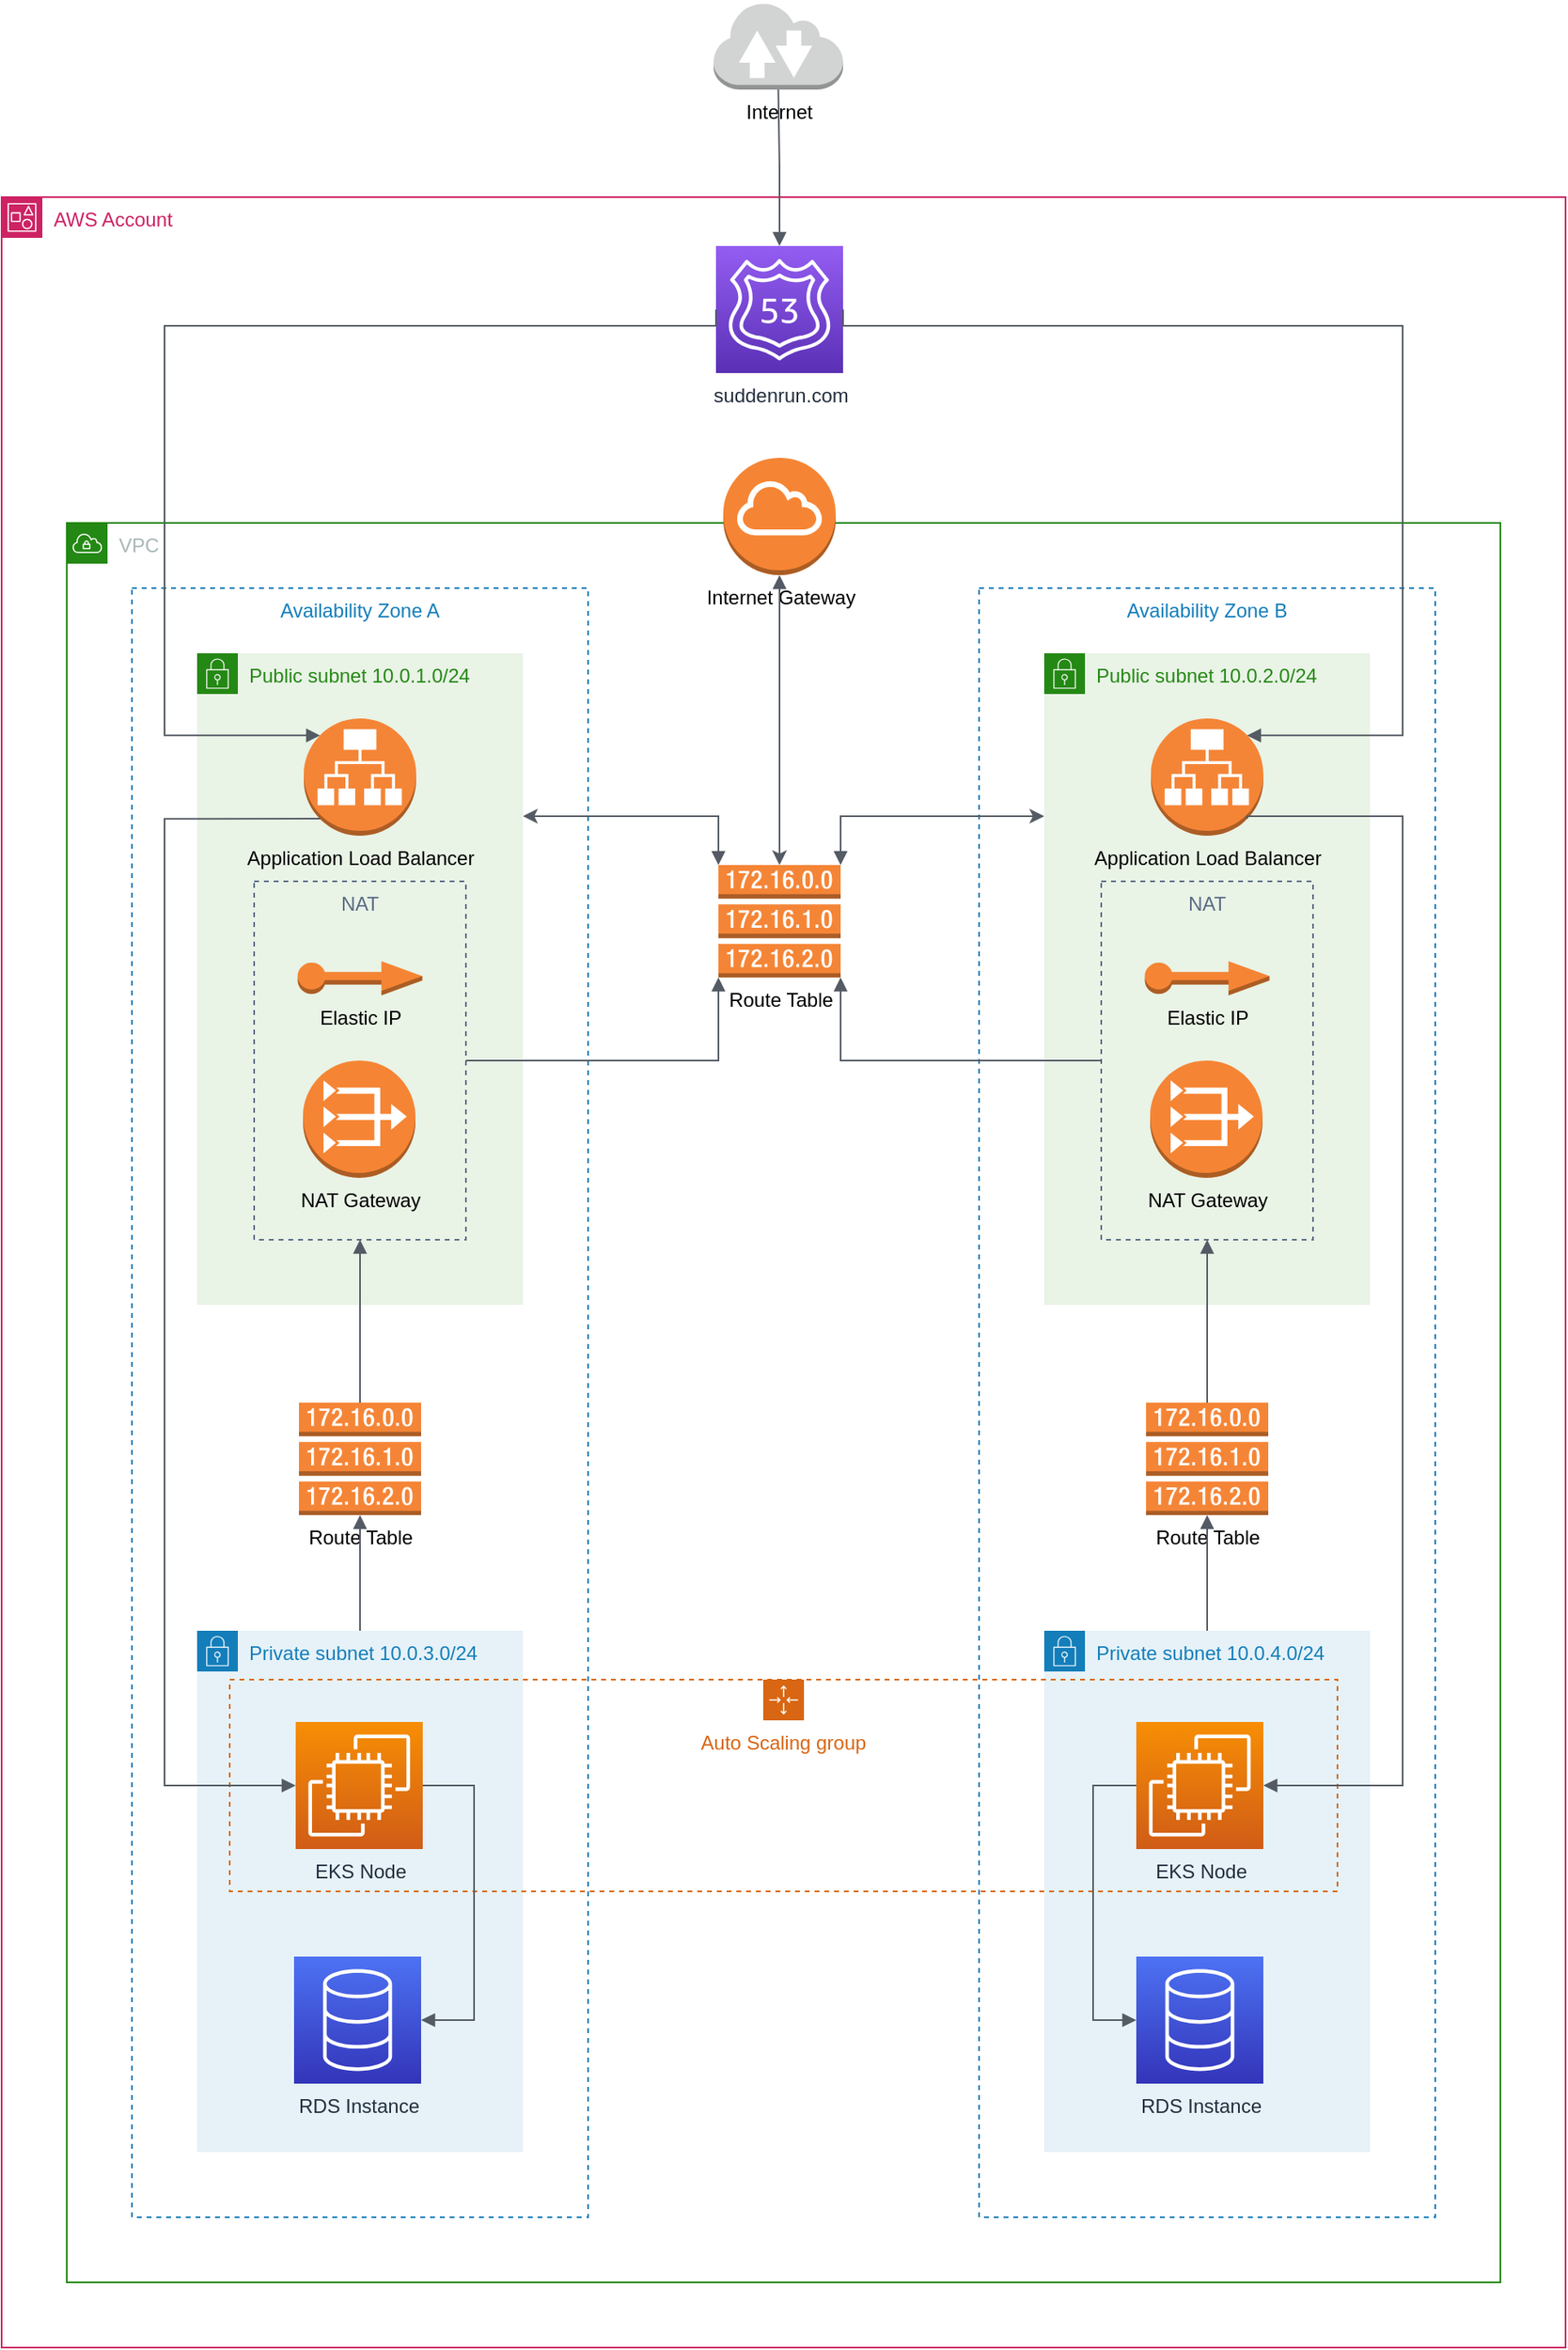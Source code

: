 <mxfile version="21.3.7" type="device">
  <diagram id="-kqwh4GKOn4jv9lQ_Zk4" name="Page-1">
    <mxGraphModel dx="1242" dy="732" grid="1" gridSize="10" guides="1" tooltips="1" connect="1" arrows="1" fold="1" page="1" pageScale="1" pageWidth="850" pageHeight="1100" math="0" shadow="0">
      <root>
        <mxCell id="0" />
        <mxCell id="1" parent="0" />
        <mxCell id="TJU9OI3MKv8Ru31Nff7n-1" value="Public subnet 10.0.1.0/24" style="points=[[0,0],[0.25,0],[0.5,0],[0.75,0],[1,0],[1,0.25],[1,0.5],[1,0.75],[1,1],[0.75,1],[0.5,1],[0.25,1],[0,1],[0,0.75],[0,0.5],[0,0.25]];outlineConnect=0;gradientColor=none;html=1;whiteSpace=wrap;fontSize=12;fontStyle=0;container=1;pointerEvents=0;collapsible=0;recursiveResize=0;shape=mxgraph.aws4.group;grIcon=mxgraph.aws4.group_security_group;grStroke=0;strokeColor=#248814;fillColor=#E9F3E6;verticalAlign=top;align=left;spacingLeft=30;fontColor=#248814;dashed=0;" parent="1" vertex="1">
          <mxGeometry x="160" y="440" width="200" height="400" as="geometry" />
        </mxCell>
        <mxCell id="TJU9OI3MKv8Ru31Nff7n-28" value="NAT" style="fillColor=none;strokeColor=#5A6C86;dashed=1;verticalAlign=top;fontStyle=0;fontColor=#5A6C86;whiteSpace=wrap;html=1;" parent="TJU9OI3MKv8Ru31Nff7n-1" vertex="1">
          <mxGeometry x="35" y="140" width="130" height="220" as="geometry" />
        </mxCell>
        <mxCell id="TJU9OI3MKv8Ru31Nff7n-9" value="Elastic IP" style="outlineConnect=0;dashed=0;verticalLabelPosition=bottom;verticalAlign=top;align=center;html=1;shape=mxgraph.aws3.elastic_ip;fillColor=#F58534;gradientColor=none;" parent="TJU9OI3MKv8Ru31Nff7n-1" vertex="1">
          <mxGeometry x="61.75" y="189" width="76.5" height="21" as="geometry" />
        </mxCell>
        <mxCell id="TJU9OI3MKv8Ru31Nff7n-2" value="NAT Gateway" style="outlineConnect=0;dashed=0;verticalLabelPosition=bottom;verticalAlign=top;align=center;html=1;shape=mxgraph.aws3.vpc_nat_gateway;fillColor=#F58534;gradientColor=none;" parent="TJU9OI3MKv8Ru31Nff7n-1" vertex="1">
          <mxGeometry x="65" y="250" width="69" height="72" as="geometry" />
        </mxCell>
        <mxCell id="TJU9OI3MKv8Ru31Nff7n-26" value="Availability Zone A" style="fillColor=none;strokeColor=#147EBA;dashed=1;verticalAlign=top;fontStyle=0;fontColor=#147EBA;whiteSpace=wrap;html=1;" parent="1" vertex="1">
          <mxGeometry x="120" y="400" width="280" height="1000" as="geometry" />
        </mxCell>
        <mxCell id="TJU9OI3MKv8Ru31Nff7n-27" value="Availability Zone B" style="fillColor=none;strokeColor=#147EBA;dashed=1;verticalAlign=top;fontStyle=0;fontColor=#147EBA;whiteSpace=wrap;html=1;" parent="1" vertex="1">
          <mxGeometry x="640" y="400" width="280" height="1000" as="geometry" />
        </mxCell>
        <mxCell id="TJU9OI3MKv8Ru31Nff7n-31" value="Public subnet 10.0.2.0/24" style="points=[[0,0],[0.25,0],[0.5,0],[0.75,0],[1,0],[1,0.25],[1,0.5],[1,0.75],[1,1],[0.75,1],[0.5,1],[0.25,1],[0,1],[0,0.75],[0,0.5],[0,0.25]];outlineConnect=0;gradientColor=none;html=1;whiteSpace=wrap;fontSize=12;fontStyle=0;container=1;pointerEvents=0;collapsible=0;recursiveResize=0;shape=mxgraph.aws4.group;grIcon=mxgraph.aws4.group_security_group;grStroke=0;strokeColor=#248814;fillColor=#E9F3E6;verticalAlign=top;align=left;spacingLeft=30;fontColor=#248814;dashed=0;" parent="1" vertex="1">
          <mxGeometry x="680" y="440" width="200" height="400" as="geometry" />
        </mxCell>
        <mxCell id="TJU9OI3MKv8Ru31Nff7n-32" value="Application Load Balancer" style="outlineConnect=0;dashed=0;verticalLabelPosition=bottom;verticalAlign=top;align=center;html=1;shape=mxgraph.aws3.application_load_balancer;fillColor=#F58536;gradientColor=none;" parent="TJU9OI3MKv8Ru31Nff7n-31" vertex="1">
          <mxGeometry x="65.5" y="40" width="69" height="72" as="geometry" />
        </mxCell>
        <mxCell id="TJU9OI3MKv8Ru31Nff7n-33" value="NAT" style="fillColor=none;strokeColor=#5A6C86;dashed=1;verticalAlign=top;fontStyle=0;fontColor=#5A6C86;whiteSpace=wrap;html=1;" parent="TJU9OI3MKv8Ru31Nff7n-31" vertex="1">
          <mxGeometry x="35" y="140" width="130" height="220" as="geometry" />
        </mxCell>
        <mxCell id="TJU9OI3MKv8Ru31Nff7n-34" value="Elastic IP" style="outlineConnect=0;dashed=0;verticalLabelPosition=bottom;verticalAlign=top;align=center;html=1;shape=mxgraph.aws3.elastic_ip;fillColor=#F58534;gradientColor=none;" parent="TJU9OI3MKv8Ru31Nff7n-31" vertex="1">
          <mxGeometry x="61.75" y="189" width="76.5" height="21" as="geometry" />
        </mxCell>
        <mxCell id="TJU9OI3MKv8Ru31Nff7n-35" value="NAT Gateway" style="outlineConnect=0;dashed=0;verticalLabelPosition=bottom;verticalAlign=top;align=center;html=1;shape=mxgraph.aws3.vpc_nat_gateway;fillColor=#F58534;gradientColor=none;" parent="TJU9OI3MKv8Ru31Nff7n-31" vertex="1">
          <mxGeometry x="65" y="250" width="69" height="72" as="geometry" />
        </mxCell>
        <mxCell id="TJU9OI3MKv8Ru31Nff7n-22" value="Private subnet 10.0.4.0/24" style="points=[[0,0],[0.25,0],[0.5,0],[0.75,0],[1,0],[1,0.25],[1,0.5],[1,0.75],[1,1],[0.75,1],[0.5,1],[0.25,1],[0,1],[0,0.75],[0,0.5],[0,0.25]];outlineConnect=0;gradientColor=none;html=1;whiteSpace=wrap;fontSize=12;fontStyle=0;container=1;pointerEvents=0;collapsible=0;recursiveResize=0;shape=mxgraph.aws4.group;grIcon=mxgraph.aws4.group_security_group;grStroke=0;strokeColor=#147EBA;fillColor=#E6F2F8;verticalAlign=top;align=left;spacingLeft=30;fontColor=#147EBA;dashed=0;" parent="1" vertex="1">
          <mxGeometry x="680" y="1040" width="200" height="320" as="geometry" />
        </mxCell>
        <mxCell id="TJU9OI3MKv8Ru31Nff7n-24" value="RDS Instance" style="sketch=0;points=[[0,0,0],[0.25,0,0],[0.5,0,0],[0.75,0,0],[1,0,0],[0,1,0],[0.25,1,0],[0.5,1,0],[0.75,1,0],[1,1,0],[0,0.25,0],[0,0.5,0],[0,0.75,0],[1,0.25,0],[1,0.5,0],[1,0.75,0]];outlineConnect=0;fontColor=#232F3E;gradientColor=#4D72F3;gradientDirection=north;fillColor=#3334B9;strokeColor=#ffffff;dashed=0;verticalLabelPosition=bottom;verticalAlign=top;align=center;html=1;fontSize=12;fontStyle=0;aspect=fixed;shape=mxgraph.aws4.resourceIcon;resIcon=mxgraph.aws4.database;" parent="TJU9OI3MKv8Ru31Nff7n-22" vertex="1">
          <mxGeometry x="56.5" y="200" width="78" height="78" as="geometry" />
        </mxCell>
        <mxCell id="TJU9OI3MKv8Ru31Nff7n-7" value="Private subnet 10.0.3.0/24" style="points=[[0,0],[0.25,0],[0.5,0],[0.75,0],[1,0],[1,0.25],[1,0.5],[1,0.75],[1,1],[0.75,1],[0.5,1],[0.25,1],[0,1],[0,0.75],[0,0.5],[0,0.25]];outlineConnect=0;gradientColor=none;html=1;whiteSpace=wrap;fontSize=12;fontStyle=0;container=1;pointerEvents=0;collapsible=0;recursiveResize=0;shape=mxgraph.aws4.group;grIcon=mxgraph.aws4.group_security_group;grStroke=0;strokeColor=#147EBA;fillColor=#E6F2F8;verticalAlign=top;align=left;spacingLeft=30;fontColor=#147EBA;dashed=0;" parent="1" vertex="1">
          <mxGeometry x="160" y="1040" width="200" height="320" as="geometry" />
        </mxCell>
        <mxCell id="TJU9OI3MKv8Ru31Nff7n-17" value="RDS Instance" style="sketch=0;points=[[0,0,0],[0.25,0,0],[0.5,0,0],[0.75,0,0],[1,0,0],[0,1,0],[0.25,1,0],[0.5,1,0],[0.75,1,0],[1,1,0],[0,0.25,0],[0,0.5,0],[0,0.75,0],[1,0.25,0],[1,0.5,0],[1,0.75,0]];outlineConnect=0;fontColor=#232F3E;gradientColor=#4D72F3;gradientDirection=north;fillColor=#3334B9;strokeColor=#ffffff;dashed=0;verticalLabelPosition=bottom;verticalAlign=top;align=center;html=1;fontSize=12;fontStyle=0;aspect=fixed;shape=mxgraph.aws4.resourceIcon;resIcon=mxgraph.aws4.database;" parent="TJU9OI3MKv8Ru31Nff7n-7" vertex="1">
          <mxGeometry x="59.5" y="200" width="78" height="78" as="geometry" />
        </mxCell>
        <mxCell id="TJU9OI3MKv8Ru31Nff7n-12" value="Auto Scaling group" style="points=[[0,0],[0.25,0],[0.5,0],[0.75,0],[1,0],[1,0.25],[1,0.5],[1,0.75],[1,1],[0.75,1],[0.5,1],[0.25,1],[0,1],[0,0.75],[0,0.5],[0,0.25]];outlineConnect=0;gradientColor=none;html=1;whiteSpace=wrap;fontSize=12;fontStyle=0;container=1;pointerEvents=0;collapsible=0;recursiveResize=0;shape=mxgraph.aws4.groupCenter;grIcon=mxgraph.aws4.group_auto_scaling_group;grStroke=1;strokeColor=#D86613;fillColor=none;verticalAlign=top;align=center;fontColor=#D86613;dashed=1;spacingTop=25;" parent="1" vertex="1">
          <mxGeometry x="180" y="1070" width="680" height="130" as="geometry" />
        </mxCell>
        <mxCell id="TJU9OI3MKv8Ru31Nff7n-8" value="EKS Node" style="sketch=0;points=[[0,0,0],[0.25,0,0],[0.5,0,0],[0.75,0,0],[1,0,0],[0,1,0],[0.25,1,0],[0.5,1,0],[0.75,1,0],[1,1,0],[0,0.25,0],[0,0.5,0],[0,0.75,0],[1,0.25,0],[1,0.5,0],[1,0.75,0]];outlineConnect=0;fontColor=#232F3E;gradientColor=#F78E04;gradientDirection=north;fillColor=#D05C17;strokeColor=#ffffff;dashed=0;verticalLabelPosition=bottom;verticalAlign=top;align=center;html=1;fontSize=12;fontStyle=0;aspect=fixed;shape=mxgraph.aws4.resourceIcon;resIcon=mxgraph.aws4.ec2;" parent="TJU9OI3MKv8Ru31Nff7n-12" vertex="1">
          <mxGeometry x="40.5" y="26" width="78" height="78" as="geometry" />
        </mxCell>
        <mxCell id="TJU9OI3MKv8Ru31Nff7n-23" value="EKS Node" style="sketch=0;points=[[0,0,0],[0.25,0,0],[0.5,0,0],[0.75,0,0],[1,0,0],[0,1,0],[0.25,1,0],[0.5,1,0],[0.75,1,0],[1,1,0],[0,0.25,0],[0,0.5,0],[0,0.75,0],[1,0.25,0],[1,0.5,0],[1,0.75,0]];outlineConnect=0;fontColor=#232F3E;gradientColor=#F78E04;gradientDirection=north;fillColor=#D05C17;strokeColor=#ffffff;dashed=0;verticalLabelPosition=bottom;verticalAlign=top;align=center;html=1;fontSize=12;fontStyle=0;aspect=fixed;shape=mxgraph.aws4.resourceIcon;resIcon=mxgraph.aws4.ec2;" parent="TJU9OI3MKv8Ru31Nff7n-12" vertex="1">
          <mxGeometry x="556.5" y="26" width="78" height="78" as="geometry" />
        </mxCell>
        <mxCell id="TJU9OI3MKv8Ru31Nff7n-15" value="Route Table" style="outlineConnect=0;dashed=0;verticalLabelPosition=bottom;verticalAlign=top;align=center;html=1;shape=mxgraph.aws3.route_table;fillColor=#F58536;gradientColor=none;" parent="1" vertex="1">
          <mxGeometry x="222.5" y="900" width="75" height="69" as="geometry" />
        </mxCell>
        <mxCell id="TJU9OI3MKv8Ru31Nff7n-25" value="Route Table" style="outlineConnect=0;dashed=0;verticalLabelPosition=bottom;verticalAlign=top;align=center;html=1;shape=mxgraph.aws3.route_table;fillColor=#F58536;gradientColor=none;" parent="1" vertex="1">
          <mxGeometry x="742.5" y="900" width="75" height="69" as="geometry" />
        </mxCell>
        <mxCell id="TJU9OI3MKv8Ru31Nff7n-40" value="" style="edgeStyle=orthogonalEdgeStyle;html=1;endArrow=none;elbow=vertical;startArrow=block;startFill=1;strokeColor=#545B64;rounded=0;entryX=1;entryY=0.5;entryDx=0;entryDy=0;entryPerimeter=0;exitX=1;exitY=0.5;exitDx=0;exitDy=0;exitPerimeter=0;" parent="1" source="TJU9OI3MKv8Ru31Nff7n-17" target="TJU9OI3MKv8Ru31Nff7n-8" edge="1">
          <mxGeometry width="100" relative="1" as="geometry">
            <mxPoint x="440" y="1050" as="sourcePoint" />
            <mxPoint x="540" y="1050" as="targetPoint" />
            <Array as="points">
              <mxPoint x="330" y="1279" />
              <mxPoint x="330" y="1135" />
            </Array>
          </mxGeometry>
        </mxCell>
        <mxCell id="TJU9OI3MKv8Ru31Nff7n-41" value="" style="edgeStyle=orthogonalEdgeStyle;html=1;endArrow=none;elbow=vertical;startArrow=block;startFill=1;strokeColor=#545B64;rounded=0;entryX=0;entryY=0.5;entryDx=0;entryDy=0;entryPerimeter=0;exitX=0;exitY=0.5;exitDx=0;exitDy=0;exitPerimeter=0;" parent="1" source="TJU9OI3MKv8Ru31Nff7n-24" target="TJU9OI3MKv8Ru31Nff7n-23" edge="1">
          <mxGeometry width="100" relative="1" as="geometry">
            <mxPoint x="730" y="1279" as="sourcePoint" />
            <mxPoint x="620" y="1050" as="targetPoint" />
            <Array as="points">
              <mxPoint x="710" y="1279" />
              <mxPoint x="710" y="1135" />
            </Array>
          </mxGeometry>
        </mxCell>
        <mxCell id="TJU9OI3MKv8Ru31Nff7n-42" value="" style="edgeStyle=orthogonalEdgeStyle;html=1;endArrow=none;elbow=vertical;startArrow=block;startFill=1;strokeColor=#545B64;rounded=0;entryX=0.5;entryY=0;entryDx=0;entryDy=0;" parent="1" source="TJU9OI3MKv8Ru31Nff7n-15" target="TJU9OI3MKv8Ru31Nff7n-7" edge="1">
          <mxGeometry width="100" relative="1" as="geometry">
            <mxPoint x="440" y="1070" as="sourcePoint" />
            <mxPoint x="540" y="1070" as="targetPoint" />
          </mxGeometry>
        </mxCell>
        <mxCell id="TJU9OI3MKv8Ru31Nff7n-43" value="" style="edgeStyle=orthogonalEdgeStyle;html=1;endArrow=none;elbow=vertical;startArrow=block;startFill=1;strokeColor=#545B64;rounded=0;entryX=0.5;entryY=0;entryDx=0;entryDy=0;exitX=0.5;exitY=1;exitDx=0;exitDy=0;exitPerimeter=0;" parent="1" source="TJU9OI3MKv8Ru31Nff7n-25" target="TJU9OI3MKv8Ru31Nff7n-22" edge="1">
          <mxGeometry width="100" relative="1" as="geometry">
            <mxPoint x="520" y="1070" as="sourcePoint" />
            <mxPoint x="620" y="1070" as="targetPoint" />
          </mxGeometry>
        </mxCell>
        <mxCell id="TJU9OI3MKv8Ru31Nff7n-44" value="" style="edgeStyle=orthogonalEdgeStyle;html=1;endArrow=none;elbow=vertical;startArrow=block;startFill=1;strokeColor=#545B64;rounded=0;exitX=0.5;exitY=1;exitDx=0;exitDy=0;entryX=0.5;entryY=0;entryDx=0;entryDy=0;entryPerimeter=0;" parent="1" source="TJU9OI3MKv8Ru31Nff7n-28" target="TJU9OI3MKv8Ru31Nff7n-15" edge="1">
          <mxGeometry width="100" relative="1" as="geometry">
            <mxPoint x="430" y="930" as="sourcePoint" />
            <mxPoint x="530" y="930" as="targetPoint" />
          </mxGeometry>
        </mxCell>
        <mxCell id="TJU9OI3MKv8Ru31Nff7n-45" value="" style="edgeStyle=orthogonalEdgeStyle;html=1;endArrow=none;elbow=vertical;startArrow=block;startFill=1;strokeColor=#545B64;rounded=0;exitX=0.5;exitY=1;exitDx=0;exitDy=0;entryX=0.5;entryY=0;entryDx=0;entryDy=0;entryPerimeter=0;" parent="1" source="TJU9OI3MKv8Ru31Nff7n-33" target="TJU9OI3MKv8Ru31Nff7n-25" edge="1">
          <mxGeometry width="100" relative="1" as="geometry">
            <mxPoint x="510" y="930" as="sourcePoint" />
            <mxPoint x="610" y="930" as="targetPoint" />
          </mxGeometry>
        </mxCell>
        <mxCell id="TJU9OI3MKv8Ru31Nff7n-46" value="" style="edgeStyle=orthogonalEdgeStyle;html=1;endArrow=block;elbow=vertical;startArrow=none;endFill=1;strokeColor=#545B64;rounded=0;exitX=1;exitY=0.5;exitDx=0;exitDy=0;entryX=0;entryY=1;entryDx=0;entryDy=0;entryPerimeter=0;" parent="1" source="TJU9OI3MKv8Ru31Nff7n-28" target="TJU9OI3MKv8Ru31Nff7n-18" edge="1">
          <mxGeometry width="100" relative="1" as="geometry">
            <mxPoint x="430" y="740" as="sourcePoint" />
            <mxPoint x="530" y="740" as="targetPoint" />
          </mxGeometry>
        </mxCell>
        <mxCell id="TJU9OI3MKv8Ru31Nff7n-47" value="" style="edgeStyle=orthogonalEdgeStyle;html=1;endArrow=none;elbow=vertical;startArrow=block;startFill=1;strokeColor=#545B64;rounded=0;entryX=0;entryY=0.5;entryDx=0;entryDy=0;exitX=1;exitY=1;exitDx=0;exitDy=0;exitPerimeter=0;" parent="1" source="TJU9OI3MKv8Ru31Nff7n-18" target="TJU9OI3MKv8Ru31Nff7n-33" edge="1">
          <mxGeometry width="100" relative="1" as="geometry">
            <mxPoint x="450" y="710" as="sourcePoint" />
            <mxPoint x="550" y="710" as="targetPoint" />
          </mxGeometry>
        </mxCell>
        <mxCell id="TJU9OI3MKv8Ru31Nff7n-49" value="VPC" style="points=[[0,0],[0.25,0],[0.5,0],[0.75,0],[1,0],[1,0.25],[1,0.5],[1,0.75],[1,1],[0.75,1],[0.5,1],[0.25,1],[0,1],[0,0.75],[0,0.5],[0,0.25]];outlineConnect=0;gradientColor=none;html=1;whiteSpace=wrap;fontSize=12;fontStyle=0;container=1;pointerEvents=0;collapsible=0;recursiveResize=0;shape=mxgraph.aws4.group;grIcon=mxgraph.aws4.group_vpc;strokeColor=#248814;fillColor=none;verticalAlign=top;align=left;spacingLeft=30;fontColor=#AAB7B8;dashed=0;" parent="1" vertex="1">
          <mxGeometry x="80" y="360" width="880" height="1080" as="geometry" />
        </mxCell>
        <mxCell id="TJU9OI3MKv8Ru31Nff7n-50" value="Internet Gateway" style="outlineConnect=0;dashed=0;verticalLabelPosition=bottom;verticalAlign=top;align=center;html=1;shape=mxgraph.aws3.internet_gateway;fillColor=#F58534;gradientColor=none;" parent="TJU9OI3MKv8Ru31Nff7n-49" vertex="1">
          <mxGeometry x="403" y="-40" width="69" height="72" as="geometry" />
        </mxCell>
        <mxCell id="TJU9OI3MKv8Ru31Nff7n-18" value="Route Table" style="outlineConnect=0;dashed=0;verticalLabelPosition=bottom;verticalAlign=top;align=center;html=1;shape=mxgraph.aws3.route_table;fillColor=#F58536;gradientColor=none;" parent="TJU9OI3MKv8Ru31Nff7n-49" vertex="1">
          <mxGeometry x="400" y="210" width="75" height="69" as="geometry" />
        </mxCell>
        <mxCell id="TJU9OI3MKv8Ru31Nff7n-52" value="" style="edgeStyle=orthogonalEdgeStyle;html=1;endArrow=classic;elbow=vertical;startArrow=block;startFill=1;strokeColor=#545B64;rounded=0;exitX=0.5;exitY=1;exitDx=0;exitDy=0;exitPerimeter=0;entryX=0.5;entryY=0;entryDx=0;entryDy=0;entryPerimeter=0;endFill=1;" parent="TJU9OI3MKv8Ru31Nff7n-49" source="TJU9OI3MKv8Ru31Nff7n-50" target="TJU9OI3MKv8Ru31Nff7n-18" edge="1">
          <mxGeometry width="100" relative="1" as="geometry">
            <mxPoint x="340" y="220" as="sourcePoint" />
            <mxPoint x="440" y="220" as="targetPoint" />
          </mxGeometry>
        </mxCell>
        <mxCell id="TJU9OI3MKv8Ru31Nff7n-6" value="Application Load Balancer" style="outlineConnect=0;dashed=0;verticalLabelPosition=bottom;verticalAlign=top;align=center;html=1;shape=mxgraph.aws3.application_load_balancer;fillColor=#F58536;gradientColor=none;" parent="TJU9OI3MKv8Ru31Nff7n-49" vertex="1">
          <mxGeometry x="145.5" y="120" width="69" height="72" as="geometry" />
        </mxCell>
        <mxCell id="TJU9OI3MKv8Ru31Nff7n-51" value="Internet" style="outlineConnect=0;dashed=0;verticalLabelPosition=bottom;verticalAlign=top;align=center;html=1;shape=mxgraph.aws3.internet_2;fillColor=#D2D3D3;gradientColor=none;" parent="1" vertex="1">
          <mxGeometry x="477" y="40" width="79.5" height="54" as="geometry" />
        </mxCell>
        <mxCell id="TJU9OI3MKv8Ru31Nff7n-53" value="AWS Account" style="points=[[0,0],[0.25,0],[0.5,0],[0.75,0],[1,0],[1,0.25],[1,0.5],[1,0.75],[1,1],[0.75,1],[0.5,1],[0.25,1],[0,1],[0,0.75],[0,0.5],[0,0.25]];outlineConnect=0;gradientColor=none;html=1;whiteSpace=wrap;fontSize=12;fontStyle=0;container=1;pointerEvents=0;collapsible=0;recursiveResize=0;shape=mxgraph.aws4.group;grIcon=mxgraph.aws4.group_account;strokeColor=#CD2264;fillColor=none;verticalAlign=top;align=left;spacingLeft=30;fontColor=#CD2264;dashed=0;" parent="1" vertex="1">
          <mxGeometry x="40" y="160" width="960" height="1320" as="geometry" />
        </mxCell>
        <mxCell id="TJU9OI3MKv8Ru31Nff7n-54" value="suddenrun.com" style="sketch=0;points=[[0,0,0],[0.25,0,0],[0.5,0,0],[0.75,0,0],[1,0,0],[0,1,0],[0.25,1,0],[0.5,1,0],[0.75,1,0],[1,1,0],[0,0.25,0],[0,0.5,0],[0,0.75,0],[1,0.25,0],[1,0.5,0],[1,0.75,0]];outlineConnect=0;fontColor=#232F3E;gradientColor=#945DF2;gradientDirection=north;fillColor=#5A30B5;strokeColor=#ffffff;dashed=0;verticalLabelPosition=bottom;verticalAlign=top;align=center;html=1;fontSize=12;fontStyle=0;aspect=fixed;shape=mxgraph.aws4.resourceIcon;resIcon=mxgraph.aws4.route_53;" parent="TJU9OI3MKv8Ru31Nff7n-53" vertex="1">
          <mxGeometry x="438.5" y="30" width="78" height="78" as="geometry" />
        </mxCell>
        <mxCell id="TJU9OI3MKv8Ru31Nff7n-55" value="" style="edgeStyle=orthogonalEdgeStyle;html=1;endArrow=none;elbow=vertical;startArrow=block;startFill=1;strokeColor=#545B64;rounded=0;entryX=0.5;entryY=1;entryDx=0;entryDy=0;entryPerimeter=0;exitX=0.5;exitY=0;exitDx=0;exitDy=0;exitPerimeter=0;" parent="1" source="TJU9OI3MKv8Ru31Nff7n-54" target="TJU9OI3MKv8Ru31Nff7n-51" edge="1">
          <mxGeometry width="100" relative="1" as="geometry">
            <mxPoint x="480" y="410" as="sourcePoint" />
            <mxPoint x="580" y="410" as="targetPoint" />
          </mxGeometry>
        </mxCell>
        <mxCell id="TJU9OI3MKv8Ru31Nff7n-56" value="" style="edgeStyle=orthogonalEdgeStyle;html=1;endArrow=none;elbow=vertical;startArrow=block;startFill=1;strokeColor=#545B64;rounded=0;entryX=0;entryY=0.5;entryDx=0;entryDy=0;entryPerimeter=0;exitX=0.145;exitY=0.145;exitDx=0;exitDy=0;exitPerimeter=0;" parent="1" source="TJU9OI3MKv8Ru31Nff7n-6" target="TJU9OI3MKv8Ru31Nff7n-54" edge="1">
          <mxGeometry width="100" relative="1" as="geometry">
            <mxPoint x="480" y="510" as="sourcePoint" />
            <mxPoint x="580" y="510" as="targetPoint" />
            <Array as="points">
              <mxPoint x="140" y="490" />
              <mxPoint x="140" y="239" />
            </Array>
          </mxGeometry>
        </mxCell>
        <mxCell id="TJU9OI3MKv8Ru31Nff7n-57" value="" style="edgeStyle=orthogonalEdgeStyle;html=1;endArrow=none;elbow=vertical;startArrow=block;startFill=1;strokeColor=#545B64;rounded=0;entryX=1;entryY=0.5;entryDx=0;entryDy=0;entryPerimeter=0;exitX=0.855;exitY=0.145;exitDx=0;exitDy=0;exitPerimeter=0;" parent="1" source="TJU9OI3MKv8Ru31Nff7n-32" target="TJU9OI3MKv8Ru31Nff7n-54" edge="1">
          <mxGeometry width="100" relative="1" as="geometry">
            <mxPoint x="480" y="460" as="sourcePoint" />
            <mxPoint x="580" y="460" as="targetPoint" />
            <Array as="points">
              <mxPoint x="900" y="490" />
              <mxPoint x="900" y="239" />
            </Array>
          </mxGeometry>
        </mxCell>
        <mxCell id="TJU9OI3MKv8Ru31Nff7n-58" value="" style="edgeStyle=orthogonalEdgeStyle;html=1;endArrow=none;elbow=vertical;startArrow=block;startFill=1;strokeColor=#545B64;rounded=0;entryX=0.145;entryY=0.855;entryDx=0;entryDy=0;entryPerimeter=0;exitX=0;exitY=0.5;exitDx=0;exitDy=0;exitPerimeter=0;" parent="1" source="TJU9OI3MKv8Ru31Nff7n-8" target="TJU9OI3MKv8Ru31Nff7n-6" edge="1">
          <mxGeometry width="100" relative="1" as="geometry">
            <mxPoint x="480" y="520" as="sourcePoint" />
            <mxPoint x="580" y="520" as="targetPoint" />
            <Array as="points">
              <mxPoint x="140" y="1135" />
              <mxPoint x="140" y="542" />
            </Array>
          </mxGeometry>
        </mxCell>
        <mxCell id="TJU9OI3MKv8Ru31Nff7n-62" value="" style="edgeStyle=orthogonalEdgeStyle;html=1;endArrow=none;elbow=vertical;startArrow=block;startFill=1;strokeColor=#545B64;rounded=0;entryX=0.855;entryY=0.855;entryDx=0;entryDy=0;entryPerimeter=0;exitX=1;exitY=0.5;exitDx=0;exitDy=0;exitPerimeter=0;" parent="1" source="TJU9OI3MKv8Ru31Nff7n-23" target="TJU9OI3MKv8Ru31Nff7n-32" edge="1">
          <mxGeometry width="100" relative="1" as="geometry">
            <mxPoint x="620" y="750" as="sourcePoint" />
            <mxPoint x="720" y="750" as="targetPoint" />
            <Array as="points">
              <mxPoint x="900" y="1135" />
              <mxPoint x="900" y="540" />
              <mxPoint x="805" y="540" />
            </Array>
          </mxGeometry>
        </mxCell>
        <mxCell id="TJU9OI3MKv8Ru31Nff7n-66" value="" style="edgeStyle=orthogonalEdgeStyle;html=1;endArrow=block;elbow=vertical;startArrow=classic;endFill=1;strokeColor=#545B64;rounded=0;exitX=1;exitY=0.25;exitDx=0;exitDy=0;startFill=1;" parent="1" source="TJU9OI3MKv8Ru31Nff7n-1" edge="1">
          <mxGeometry width="100" relative="1" as="geometry">
            <mxPoint x="550" y="590" as="sourcePoint" />
            <mxPoint x="480" y="570" as="targetPoint" />
            <Array as="points">
              <mxPoint x="480" y="540" />
            </Array>
          </mxGeometry>
        </mxCell>
        <mxCell id="TJU9OI3MKv8Ru31Nff7n-67" value="" style="edgeStyle=orthogonalEdgeStyle;html=1;endArrow=block;elbow=vertical;startArrow=classic;endFill=1;strokeColor=#545B64;rounded=0;exitX=0;exitY=0.25;exitDx=0;exitDy=0;startFill=1;entryX=1;entryY=0;entryDx=0;entryDy=0;entryPerimeter=0;" parent="1" source="TJU9OI3MKv8Ru31Nff7n-31" target="TJU9OI3MKv8Ru31Nff7n-18" edge="1">
          <mxGeometry width="100" relative="1" as="geometry">
            <mxPoint x="370" y="550" as="sourcePoint" />
            <mxPoint x="490" y="580" as="targetPoint" />
            <Array as="points">
              <mxPoint x="555" y="540" />
            </Array>
          </mxGeometry>
        </mxCell>
      </root>
    </mxGraphModel>
  </diagram>
</mxfile>
